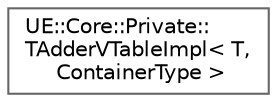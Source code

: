 digraph "Graphical Class Hierarchy"
{
 // INTERACTIVE_SVG=YES
 // LATEX_PDF_SIZE
  bgcolor="transparent";
  edge [fontname=Helvetica,fontsize=10,labelfontname=Helvetica,labelfontsize=10];
  node [fontname=Helvetica,fontsize=10,shape=box,height=0.2,width=0.4];
  rankdir="LR";
  Node0 [id="Node000000",label="UE::Core::Private::\lTAdderVTableImpl\< T,\l ContainerType \>",height=0.2,width=0.4,color="grey40", fillcolor="white", style="filled",URL="$d2/d62/structUE_1_1Core_1_1Private_1_1TAdderVTableImpl.html",tooltip=" "];
}
